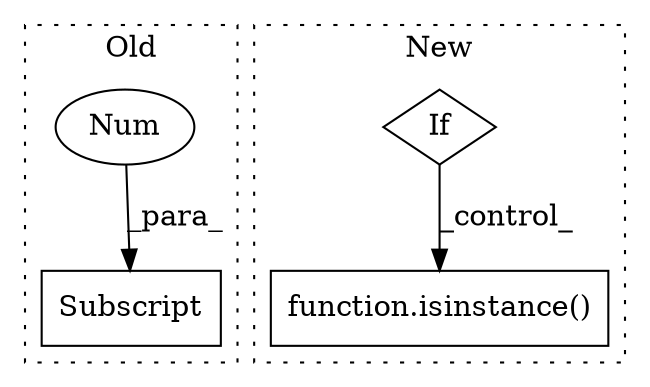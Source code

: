 digraph G {
subgraph cluster0 {
1 [label="Subscript" a="63" s="2848,0" l="16,0" shape="box"];
3 [label="Num" a="76" s="2862" l="1" shape="ellipse"];
label = "Old";
style="dotted";
}
subgraph cluster1 {
2 [label="function.isinstance()" a="75" s="4262,4286" l="11,1" shape="box"];
4 [label="If" a="96" s="4183,4204" l="3,14" shape="diamond"];
label = "New";
style="dotted";
}
3 -> 1 [label="_para_"];
4 -> 2 [label="_control_"];
}